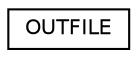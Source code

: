 digraph "Graphical Class Hierarchy"
{
  edge [fontname="Helvetica",fontsize="10",labelfontname="Helvetica",labelfontsize="10"];
  node [fontname="Helvetica",fontsize="10",shape=record];
  rankdir="LR";
  Node1 [label="OUTFILE",height=0.2,width=0.4,color="black", fillcolor="white", style="filled",URL="$classOUTFILE.html"];
}
